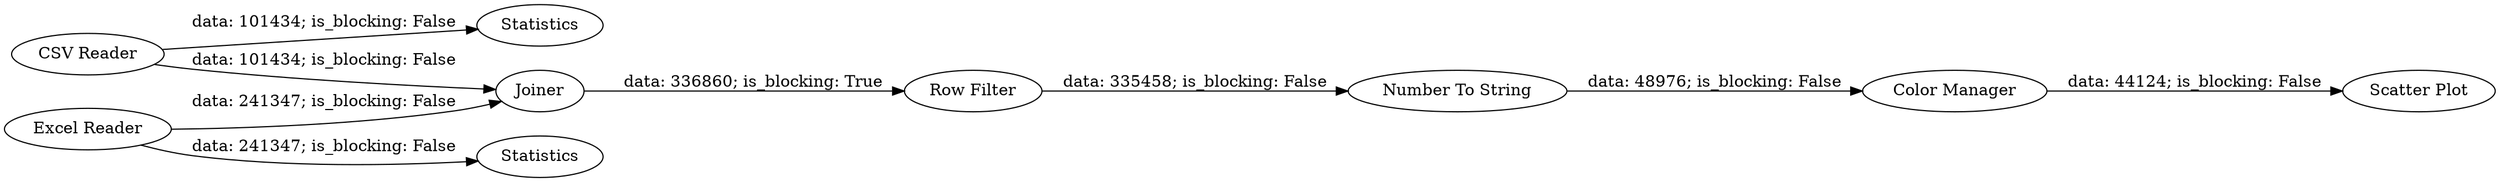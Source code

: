digraph {
	"9130326443809941520_8" [label="Number To String"]
	"9130326443809941520_5" [label=Statistics]
	"9130326443809941520_7" [label="Row Filter"]
	"9130326443809941520_10" [label="Color Manager"]
	"9130326443809941520_4" [label=Statistics]
	"9130326443809941520_6" [label=Joiner]
	"9130326443809941520_3" [label="CSV Reader"]
	"9130326443809941520_2" [label="Excel Reader"]
	"9130326443809941520_9" [label="Scatter Plot"]
	"9130326443809941520_3" -> "9130326443809941520_6" [label="data: 101434; is_blocking: False"]
	"9130326443809941520_2" -> "9130326443809941520_6" [label="data: 241347; is_blocking: False"]
	"9130326443809941520_6" -> "9130326443809941520_7" [label="data: 336860; is_blocking: True"]
	"9130326443809941520_8" -> "9130326443809941520_10" [label="data: 48976; is_blocking: False"]
	"9130326443809941520_2" -> "9130326443809941520_4" [label="data: 241347; is_blocking: False"]
	"9130326443809941520_7" -> "9130326443809941520_8" [label="data: 335458; is_blocking: False"]
	"9130326443809941520_10" -> "9130326443809941520_9" [label="data: 44124; is_blocking: False"]
	"9130326443809941520_3" -> "9130326443809941520_5" [label="data: 101434; is_blocking: False"]
	rankdir=LR
}
